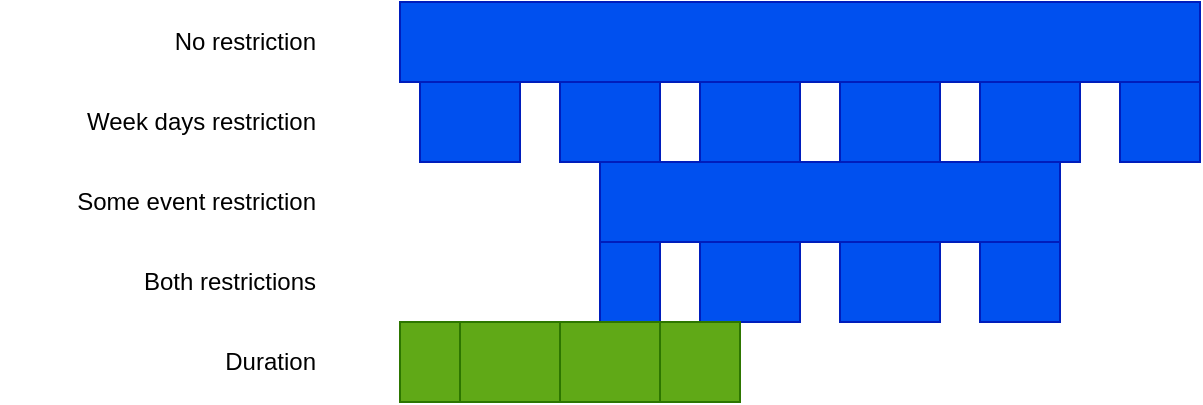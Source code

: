 <mxfile version="26.0.4">
  <diagram name="Page-1" id="vmaqWYlfpBfmoXSMpjq0">
    <mxGraphModel dx="1028" dy="548" grid="1" gridSize="10" guides="1" tooltips="1" connect="1" arrows="1" fold="1" page="1" pageScale="1" pageWidth="2336" pageHeight="1654" math="0" shadow="0">
      <root>
        <mxCell id="0" />
        <mxCell id="1" parent="0" />
        <mxCell id="RJLhyDWeyRnSUKUD2GIx-1" value="" style="rounded=0;whiteSpace=wrap;html=1;fillColor=#0050ef;fontColor=#ffffff;strokeColor=#001DBC;" vertex="1" parent="1">
          <mxGeometry x="280" y="120" width="400" height="40" as="geometry" />
        </mxCell>
        <mxCell id="RJLhyDWeyRnSUKUD2GIx-2" value="No restriction" style="text;html=1;align=right;verticalAlign=middle;whiteSpace=wrap;rounded=0;" vertex="1" parent="1">
          <mxGeometry x="80" y="120" width="160" height="40" as="geometry" />
        </mxCell>
        <mxCell id="RJLhyDWeyRnSUKUD2GIx-3" value="Week day&lt;span style=&quot;background-color: transparent; color: light-dark(rgb(0, 0, 0), rgb(255, 255, 255));&quot;&gt;s restriction&lt;/span&gt;" style="text;html=1;align=right;verticalAlign=middle;whiteSpace=wrap;rounded=0;" vertex="1" parent="1">
          <mxGeometry x="80" y="160" width="160" height="40" as="geometry" />
        </mxCell>
        <mxCell id="RJLhyDWeyRnSUKUD2GIx-4" value="" style="rounded=0;whiteSpace=wrap;html=1;fillColor=#0050ef;fontColor=#ffffff;strokeColor=#001DBC;" vertex="1" parent="1">
          <mxGeometry x="290" y="160" width="50" height="40" as="geometry" />
        </mxCell>
        <mxCell id="RJLhyDWeyRnSUKUD2GIx-5" value="" style="rounded=0;whiteSpace=wrap;html=1;fillColor=#0050ef;fontColor=#ffffff;strokeColor=#001DBC;" vertex="1" parent="1">
          <mxGeometry x="360" y="160" width="50" height="40" as="geometry" />
        </mxCell>
        <mxCell id="RJLhyDWeyRnSUKUD2GIx-6" value="" style="rounded=0;whiteSpace=wrap;html=1;fillColor=#0050ef;fontColor=#ffffff;strokeColor=#001DBC;" vertex="1" parent="1">
          <mxGeometry x="430" y="160" width="50" height="40" as="geometry" />
        </mxCell>
        <mxCell id="RJLhyDWeyRnSUKUD2GIx-7" value="" style="rounded=0;whiteSpace=wrap;html=1;fillColor=#0050ef;fontColor=#ffffff;strokeColor=#001DBC;" vertex="1" parent="1">
          <mxGeometry x="500" y="160" width="50" height="40" as="geometry" />
        </mxCell>
        <mxCell id="RJLhyDWeyRnSUKUD2GIx-8" value="" style="rounded=0;whiteSpace=wrap;html=1;fillColor=#0050ef;fontColor=#ffffff;strokeColor=#001DBC;" vertex="1" parent="1">
          <mxGeometry x="570" y="160" width="50" height="40" as="geometry" />
        </mxCell>
        <mxCell id="RJLhyDWeyRnSUKUD2GIx-9" value="" style="rounded=0;whiteSpace=wrap;html=1;fillColor=#0050ef;fontColor=#ffffff;strokeColor=#001DBC;" vertex="1" parent="1">
          <mxGeometry x="640" y="160" width="40" height="40" as="geometry" />
        </mxCell>
        <mxCell id="RJLhyDWeyRnSUKUD2GIx-10" value="" style="rounded=0;whiteSpace=wrap;html=1;fillColor=#0050ef;fontColor=#ffffff;strokeColor=#001DBC;" vertex="1" parent="1">
          <mxGeometry x="380" y="200" width="230" height="40" as="geometry" />
        </mxCell>
        <mxCell id="RJLhyDWeyRnSUKUD2GIx-11" value="&lt;span style=&quot;background-color: transparent; color: light-dark(rgb(0, 0, 0), rgb(255, 255, 255));&quot;&gt;Some event restriction&lt;/span&gt;" style="text;html=1;align=right;verticalAlign=middle;whiteSpace=wrap;rounded=0;" vertex="1" parent="1">
          <mxGeometry x="80" y="200" width="160" height="40" as="geometry" />
        </mxCell>
        <mxCell id="RJLhyDWeyRnSUKUD2GIx-12" value="&lt;span style=&quot;background-color: transparent; color: light-dark(rgb(0, 0, 0), rgb(255, 255, 255));&quot;&gt;Both restrictions&lt;/span&gt;" style="text;html=1;align=right;verticalAlign=middle;whiteSpace=wrap;rounded=0;" vertex="1" parent="1">
          <mxGeometry x="80" y="240" width="160" height="40" as="geometry" />
        </mxCell>
        <mxCell id="RJLhyDWeyRnSUKUD2GIx-13" value="" style="rounded=0;whiteSpace=wrap;html=1;fillColor=#0050ef;fontColor=#ffffff;strokeColor=#001DBC;" vertex="1" parent="1">
          <mxGeometry x="380" y="240" width="30" height="40" as="geometry" />
        </mxCell>
        <mxCell id="RJLhyDWeyRnSUKUD2GIx-14" value="" style="rounded=0;whiteSpace=wrap;html=1;fillColor=#0050ef;fontColor=#ffffff;strokeColor=#001DBC;" vertex="1" parent="1">
          <mxGeometry x="430" y="240" width="50" height="40" as="geometry" />
        </mxCell>
        <mxCell id="RJLhyDWeyRnSUKUD2GIx-15" value="" style="rounded=0;whiteSpace=wrap;html=1;fillColor=#0050ef;fontColor=#ffffff;strokeColor=#001DBC;" vertex="1" parent="1">
          <mxGeometry x="500" y="240" width="50" height="40" as="geometry" />
        </mxCell>
        <mxCell id="RJLhyDWeyRnSUKUD2GIx-16" value="" style="rounded=0;whiteSpace=wrap;html=1;fillColor=#0050ef;fontColor=#ffffff;strokeColor=#001DBC;" vertex="1" parent="1">
          <mxGeometry x="570" y="240" width="40" height="40" as="geometry" />
        </mxCell>
        <mxCell id="RJLhyDWeyRnSUKUD2GIx-17" value="&lt;span style=&quot;background-color: transparent; color: light-dark(rgb(0, 0, 0), rgb(255, 255, 255));&quot;&gt;Duration&lt;/span&gt;" style="text;html=1;align=right;verticalAlign=middle;whiteSpace=wrap;rounded=0;" vertex="1" parent="1">
          <mxGeometry x="80" y="280" width="160" height="40" as="geometry" />
        </mxCell>
        <mxCell id="RJLhyDWeyRnSUKUD2GIx-18" value="" style="rounded=0;whiteSpace=wrap;html=1;fillColor=#60a917;fontColor=#ffffff;strokeColor=#2D7600;" vertex="1" parent="1">
          <mxGeometry x="280" y="280" width="30" height="40" as="geometry" />
        </mxCell>
        <mxCell id="RJLhyDWeyRnSUKUD2GIx-19" value="" style="rounded=0;whiteSpace=wrap;html=1;fillColor=#60a917;fontColor=#ffffff;strokeColor=#2D7600;" vertex="1" parent="1">
          <mxGeometry x="310" y="280" width="50" height="40" as="geometry" />
        </mxCell>
        <mxCell id="RJLhyDWeyRnSUKUD2GIx-20" value="" style="rounded=0;whiteSpace=wrap;html=1;fillColor=#60a917;fontColor=#ffffff;strokeColor=#2D7600;" vertex="1" parent="1">
          <mxGeometry x="360" y="280" width="50" height="40" as="geometry" />
        </mxCell>
        <mxCell id="RJLhyDWeyRnSUKUD2GIx-21" value="" style="rounded=0;whiteSpace=wrap;html=1;fillColor=#60a917;fontColor=#ffffff;strokeColor=#2D7600;" vertex="1" parent="1">
          <mxGeometry x="410" y="280" width="40" height="40" as="geometry" />
        </mxCell>
      </root>
    </mxGraphModel>
  </diagram>
</mxfile>
